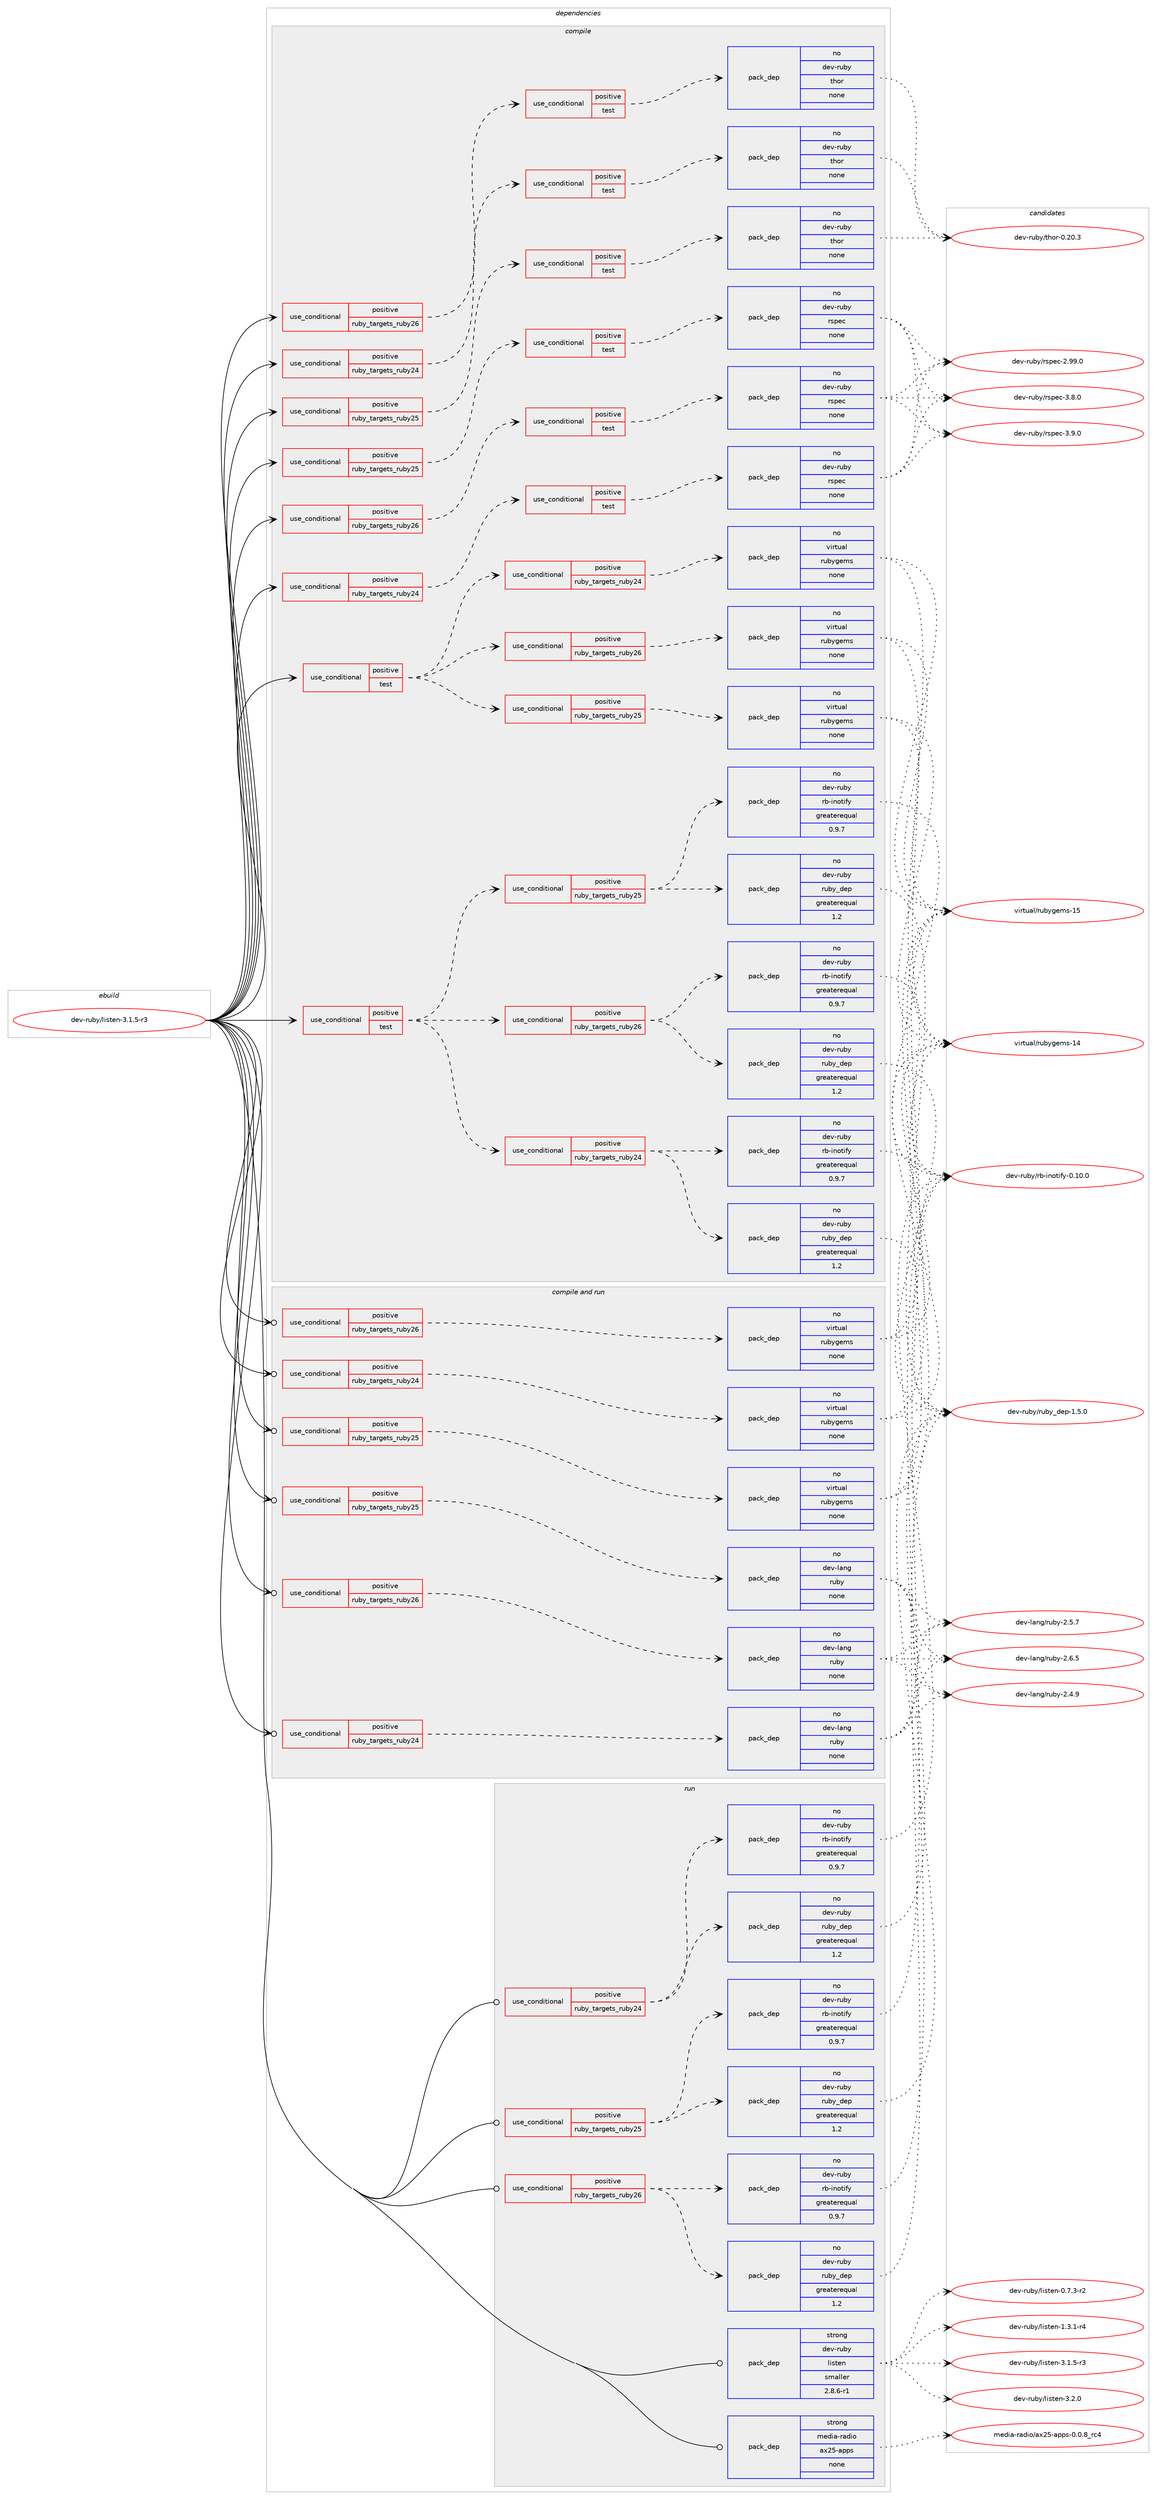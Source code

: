 digraph prolog {

# *************
# Graph options
# *************

newrank=true;
concentrate=true;
compound=true;
graph [rankdir=LR,fontname=Helvetica,fontsize=10,ranksep=1.5];#, ranksep=2.5, nodesep=0.2];
edge  [arrowhead=vee];
node  [fontname=Helvetica,fontsize=10];

# **********
# The ebuild
# **********

subgraph cluster_leftcol {
color=gray;
rank=same;
label=<<i>ebuild</i>>;
id [label="dev-ruby/listen-3.1.5-r3", color=red, width=4, href="../dev-ruby/listen-3.1.5-r3.svg"];
}

# ****************
# The dependencies
# ****************

subgraph cluster_midcol {
color=gray;
label=<<i>dependencies</i>>;
subgraph cluster_compile {
fillcolor="#eeeeee";
style=filled;
label=<<i>compile</i>>;
subgraph cond166631 {
dependency693541 [label=<<TABLE BORDER="0" CELLBORDER="1" CELLSPACING="0" CELLPADDING="4"><TR><TD ROWSPAN="3" CELLPADDING="10">use_conditional</TD></TR><TR><TD>positive</TD></TR><TR><TD>ruby_targets_ruby24</TD></TR></TABLE>>, shape=none, color=red];
subgraph cond166632 {
dependency693542 [label=<<TABLE BORDER="0" CELLBORDER="1" CELLSPACING="0" CELLPADDING="4"><TR><TD ROWSPAN="3" CELLPADDING="10">use_conditional</TD></TR><TR><TD>positive</TD></TR><TR><TD>test</TD></TR></TABLE>>, shape=none, color=red];
subgraph pack514925 {
dependency693543 [label=<<TABLE BORDER="0" CELLBORDER="1" CELLSPACING="0" CELLPADDING="4" WIDTH="220"><TR><TD ROWSPAN="6" CELLPADDING="30">pack_dep</TD></TR><TR><TD WIDTH="110">no</TD></TR><TR><TD>dev-ruby</TD></TR><TR><TD>rspec</TD></TR><TR><TD>none</TD></TR><TR><TD></TD></TR></TABLE>>, shape=none, color=blue];
}
dependency693542:e -> dependency693543:w [weight=20,style="dashed",arrowhead="vee"];
}
dependency693541:e -> dependency693542:w [weight=20,style="dashed",arrowhead="vee"];
}
id:e -> dependency693541:w [weight=20,style="solid",arrowhead="vee"];
subgraph cond166633 {
dependency693544 [label=<<TABLE BORDER="0" CELLBORDER="1" CELLSPACING="0" CELLPADDING="4"><TR><TD ROWSPAN="3" CELLPADDING="10">use_conditional</TD></TR><TR><TD>positive</TD></TR><TR><TD>ruby_targets_ruby24</TD></TR></TABLE>>, shape=none, color=red];
subgraph cond166634 {
dependency693545 [label=<<TABLE BORDER="0" CELLBORDER="1" CELLSPACING="0" CELLPADDING="4"><TR><TD ROWSPAN="3" CELLPADDING="10">use_conditional</TD></TR><TR><TD>positive</TD></TR><TR><TD>test</TD></TR></TABLE>>, shape=none, color=red];
subgraph pack514926 {
dependency693546 [label=<<TABLE BORDER="0" CELLBORDER="1" CELLSPACING="0" CELLPADDING="4" WIDTH="220"><TR><TD ROWSPAN="6" CELLPADDING="30">pack_dep</TD></TR><TR><TD WIDTH="110">no</TD></TR><TR><TD>dev-ruby</TD></TR><TR><TD>thor</TD></TR><TR><TD>none</TD></TR><TR><TD></TD></TR></TABLE>>, shape=none, color=blue];
}
dependency693545:e -> dependency693546:w [weight=20,style="dashed",arrowhead="vee"];
}
dependency693544:e -> dependency693545:w [weight=20,style="dashed",arrowhead="vee"];
}
id:e -> dependency693544:w [weight=20,style="solid",arrowhead="vee"];
subgraph cond166635 {
dependency693547 [label=<<TABLE BORDER="0" CELLBORDER="1" CELLSPACING="0" CELLPADDING="4"><TR><TD ROWSPAN="3" CELLPADDING="10">use_conditional</TD></TR><TR><TD>positive</TD></TR><TR><TD>ruby_targets_ruby25</TD></TR></TABLE>>, shape=none, color=red];
subgraph cond166636 {
dependency693548 [label=<<TABLE BORDER="0" CELLBORDER="1" CELLSPACING="0" CELLPADDING="4"><TR><TD ROWSPAN="3" CELLPADDING="10">use_conditional</TD></TR><TR><TD>positive</TD></TR><TR><TD>test</TD></TR></TABLE>>, shape=none, color=red];
subgraph pack514927 {
dependency693549 [label=<<TABLE BORDER="0" CELLBORDER="1" CELLSPACING="0" CELLPADDING="4" WIDTH="220"><TR><TD ROWSPAN="6" CELLPADDING="30">pack_dep</TD></TR><TR><TD WIDTH="110">no</TD></TR><TR><TD>dev-ruby</TD></TR><TR><TD>rspec</TD></TR><TR><TD>none</TD></TR><TR><TD></TD></TR></TABLE>>, shape=none, color=blue];
}
dependency693548:e -> dependency693549:w [weight=20,style="dashed",arrowhead="vee"];
}
dependency693547:e -> dependency693548:w [weight=20,style="dashed",arrowhead="vee"];
}
id:e -> dependency693547:w [weight=20,style="solid",arrowhead="vee"];
subgraph cond166637 {
dependency693550 [label=<<TABLE BORDER="0" CELLBORDER="1" CELLSPACING="0" CELLPADDING="4"><TR><TD ROWSPAN="3" CELLPADDING="10">use_conditional</TD></TR><TR><TD>positive</TD></TR><TR><TD>ruby_targets_ruby25</TD></TR></TABLE>>, shape=none, color=red];
subgraph cond166638 {
dependency693551 [label=<<TABLE BORDER="0" CELLBORDER="1" CELLSPACING="0" CELLPADDING="4"><TR><TD ROWSPAN="3" CELLPADDING="10">use_conditional</TD></TR><TR><TD>positive</TD></TR><TR><TD>test</TD></TR></TABLE>>, shape=none, color=red];
subgraph pack514928 {
dependency693552 [label=<<TABLE BORDER="0" CELLBORDER="1" CELLSPACING="0" CELLPADDING="4" WIDTH="220"><TR><TD ROWSPAN="6" CELLPADDING="30">pack_dep</TD></TR><TR><TD WIDTH="110">no</TD></TR><TR><TD>dev-ruby</TD></TR><TR><TD>thor</TD></TR><TR><TD>none</TD></TR><TR><TD></TD></TR></TABLE>>, shape=none, color=blue];
}
dependency693551:e -> dependency693552:w [weight=20,style="dashed",arrowhead="vee"];
}
dependency693550:e -> dependency693551:w [weight=20,style="dashed",arrowhead="vee"];
}
id:e -> dependency693550:w [weight=20,style="solid",arrowhead="vee"];
subgraph cond166639 {
dependency693553 [label=<<TABLE BORDER="0" CELLBORDER="1" CELLSPACING="0" CELLPADDING="4"><TR><TD ROWSPAN="3" CELLPADDING="10">use_conditional</TD></TR><TR><TD>positive</TD></TR><TR><TD>ruby_targets_ruby26</TD></TR></TABLE>>, shape=none, color=red];
subgraph cond166640 {
dependency693554 [label=<<TABLE BORDER="0" CELLBORDER="1" CELLSPACING="0" CELLPADDING="4"><TR><TD ROWSPAN="3" CELLPADDING="10">use_conditional</TD></TR><TR><TD>positive</TD></TR><TR><TD>test</TD></TR></TABLE>>, shape=none, color=red];
subgraph pack514929 {
dependency693555 [label=<<TABLE BORDER="0" CELLBORDER="1" CELLSPACING="0" CELLPADDING="4" WIDTH="220"><TR><TD ROWSPAN="6" CELLPADDING="30">pack_dep</TD></TR><TR><TD WIDTH="110">no</TD></TR><TR><TD>dev-ruby</TD></TR><TR><TD>rspec</TD></TR><TR><TD>none</TD></TR><TR><TD></TD></TR></TABLE>>, shape=none, color=blue];
}
dependency693554:e -> dependency693555:w [weight=20,style="dashed",arrowhead="vee"];
}
dependency693553:e -> dependency693554:w [weight=20,style="dashed",arrowhead="vee"];
}
id:e -> dependency693553:w [weight=20,style="solid",arrowhead="vee"];
subgraph cond166641 {
dependency693556 [label=<<TABLE BORDER="0" CELLBORDER="1" CELLSPACING="0" CELLPADDING="4"><TR><TD ROWSPAN="3" CELLPADDING="10">use_conditional</TD></TR><TR><TD>positive</TD></TR><TR><TD>ruby_targets_ruby26</TD></TR></TABLE>>, shape=none, color=red];
subgraph cond166642 {
dependency693557 [label=<<TABLE BORDER="0" CELLBORDER="1" CELLSPACING="0" CELLPADDING="4"><TR><TD ROWSPAN="3" CELLPADDING="10">use_conditional</TD></TR><TR><TD>positive</TD></TR><TR><TD>test</TD></TR></TABLE>>, shape=none, color=red];
subgraph pack514930 {
dependency693558 [label=<<TABLE BORDER="0" CELLBORDER="1" CELLSPACING="0" CELLPADDING="4" WIDTH="220"><TR><TD ROWSPAN="6" CELLPADDING="30">pack_dep</TD></TR><TR><TD WIDTH="110">no</TD></TR><TR><TD>dev-ruby</TD></TR><TR><TD>thor</TD></TR><TR><TD>none</TD></TR><TR><TD></TD></TR></TABLE>>, shape=none, color=blue];
}
dependency693557:e -> dependency693558:w [weight=20,style="dashed",arrowhead="vee"];
}
dependency693556:e -> dependency693557:w [weight=20,style="dashed",arrowhead="vee"];
}
id:e -> dependency693556:w [weight=20,style="solid",arrowhead="vee"];
subgraph cond166643 {
dependency693559 [label=<<TABLE BORDER="0" CELLBORDER="1" CELLSPACING="0" CELLPADDING="4"><TR><TD ROWSPAN="3" CELLPADDING="10">use_conditional</TD></TR><TR><TD>positive</TD></TR><TR><TD>test</TD></TR></TABLE>>, shape=none, color=red];
subgraph cond166644 {
dependency693560 [label=<<TABLE BORDER="0" CELLBORDER="1" CELLSPACING="0" CELLPADDING="4"><TR><TD ROWSPAN="3" CELLPADDING="10">use_conditional</TD></TR><TR><TD>positive</TD></TR><TR><TD>ruby_targets_ruby24</TD></TR></TABLE>>, shape=none, color=red];
subgraph pack514931 {
dependency693561 [label=<<TABLE BORDER="0" CELLBORDER="1" CELLSPACING="0" CELLPADDING="4" WIDTH="220"><TR><TD ROWSPAN="6" CELLPADDING="30">pack_dep</TD></TR><TR><TD WIDTH="110">no</TD></TR><TR><TD>dev-ruby</TD></TR><TR><TD>rb-inotify</TD></TR><TR><TD>greaterequal</TD></TR><TR><TD>0.9.7</TD></TR></TABLE>>, shape=none, color=blue];
}
dependency693560:e -> dependency693561:w [weight=20,style="dashed",arrowhead="vee"];
subgraph pack514932 {
dependency693562 [label=<<TABLE BORDER="0" CELLBORDER="1" CELLSPACING="0" CELLPADDING="4" WIDTH="220"><TR><TD ROWSPAN="6" CELLPADDING="30">pack_dep</TD></TR><TR><TD WIDTH="110">no</TD></TR><TR><TD>dev-ruby</TD></TR><TR><TD>ruby_dep</TD></TR><TR><TD>greaterequal</TD></TR><TR><TD>1.2</TD></TR></TABLE>>, shape=none, color=blue];
}
dependency693560:e -> dependency693562:w [weight=20,style="dashed",arrowhead="vee"];
}
dependency693559:e -> dependency693560:w [weight=20,style="dashed",arrowhead="vee"];
subgraph cond166645 {
dependency693563 [label=<<TABLE BORDER="0" CELLBORDER="1" CELLSPACING="0" CELLPADDING="4"><TR><TD ROWSPAN="3" CELLPADDING="10">use_conditional</TD></TR><TR><TD>positive</TD></TR><TR><TD>ruby_targets_ruby25</TD></TR></TABLE>>, shape=none, color=red];
subgraph pack514933 {
dependency693564 [label=<<TABLE BORDER="0" CELLBORDER="1" CELLSPACING="0" CELLPADDING="4" WIDTH="220"><TR><TD ROWSPAN="6" CELLPADDING="30">pack_dep</TD></TR><TR><TD WIDTH="110">no</TD></TR><TR><TD>dev-ruby</TD></TR><TR><TD>rb-inotify</TD></TR><TR><TD>greaterequal</TD></TR><TR><TD>0.9.7</TD></TR></TABLE>>, shape=none, color=blue];
}
dependency693563:e -> dependency693564:w [weight=20,style="dashed",arrowhead="vee"];
subgraph pack514934 {
dependency693565 [label=<<TABLE BORDER="0" CELLBORDER="1" CELLSPACING="0" CELLPADDING="4" WIDTH="220"><TR><TD ROWSPAN="6" CELLPADDING="30">pack_dep</TD></TR><TR><TD WIDTH="110">no</TD></TR><TR><TD>dev-ruby</TD></TR><TR><TD>ruby_dep</TD></TR><TR><TD>greaterequal</TD></TR><TR><TD>1.2</TD></TR></TABLE>>, shape=none, color=blue];
}
dependency693563:e -> dependency693565:w [weight=20,style="dashed",arrowhead="vee"];
}
dependency693559:e -> dependency693563:w [weight=20,style="dashed",arrowhead="vee"];
subgraph cond166646 {
dependency693566 [label=<<TABLE BORDER="0" CELLBORDER="1" CELLSPACING="0" CELLPADDING="4"><TR><TD ROWSPAN="3" CELLPADDING="10">use_conditional</TD></TR><TR><TD>positive</TD></TR><TR><TD>ruby_targets_ruby26</TD></TR></TABLE>>, shape=none, color=red];
subgraph pack514935 {
dependency693567 [label=<<TABLE BORDER="0" CELLBORDER="1" CELLSPACING="0" CELLPADDING="4" WIDTH="220"><TR><TD ROWSPAN="6" CELLPADDING="30">pack_dep</TD></TR><TR><TD WIDTH="110">no</TD></TR><TR><TD>dev-ruby</TD></TR><TR><TD>rb-inotify</TD></TR><TR><TD>greaterequal</TD></TR><TR><TD>0.9.7</TD></TR></TABLE>>, shape=none, color=blue];
}
dependency693566:e -> dependency693567:w [weight=20,style="dashed",arrowhead="vee"];
subgraph pack514936 {
dependency693568 [label=<<TABLE BORDER="0" CELLBORDER="1" CELLSPACING="0" CELLPADDING="4" WIDTH="220"><TR><TD ROWSPAN="6" CELLPADDING="30">pack_dep</TD></TR><TR><TD WIDTH="110">no</TD></TR><TR><TD>dev-ruby</TD></TR><TR><TD>ruby_dep</TD></TR><TR><TD>greaterequal</TD></TR><TR><TD>1.2</TD></TR></TABLE>>, shape=none, color=blue];
}
dependency693566:e -> dependency693568:w [weight=20,style="dashed",arrowhead="vee"];
}
dependency693559:e -> dependency693566:w [weight=20,style="dashed",arrowhead="vee"];
}
id:e -> dependency693559:w [weight=20,style="solid",arrowhead="vee"];
subgraph cond166647 {
dependency693569 [label=<<TABLE BORDER="0" CELLBORDER="1" CELLSPACING="0" CELLPADDING="4"><TR><TD ROWSPAN="3" CELLPADDING="10">use_conditional</TD></TR><TR><TD>positive</TD></TR><TR><TD>test</TD></TR></TABLE>>, shape=none, color=red];
subgraph cond166648 {
dependency693570 [label=<<TABLE BORDER="0" CELLBORDER="1" CELLSPACING="0" CELLPADDING="4"><TR><TD ROWSPAN="3" CELLPADDING="10">use_conditional</TD></TR><TR><TD>positive</TD></TR><TR><TD>ruby_targets_ruby24</TD></TR></TABLE>>, shape=none, color=red];
subgraph pack514937 {
dependency693571 [label=<<TABLE BORDER="0" CELLBORDER="1" CELLSPACING="0" CELLPADDING="4" WIDTH="220"><TR><TD ROWSPAN="6" CELLPADDING="30">pack_dep</TD></TR><TR><TD WIDTH="110">no</TD></TR><TR><TD>virtual</TD></TR><TR><TD>rubygems</TD></TR><TR><TD>none</TD></TR><TR><TD></TD></TR></TABLE>>, shape=none, color=blue];
}
dependency693570:e -> dependency693571:w [weight=20,style="dashed",arrowhead="vee"];
}
dependency693569:e -> dependency693570:w [weight=20,style="dashed",arrowhead="vee"];
subgraph cond166649 {
dependency693572 [label=<<TABLE BORDER="0" CELLBORDER="1" CELLSPACING="0" CELLPADDING="4"><TR><TD ROWSPAN="3" CELLPADDING="10">use_conditional</TD></TR><TR><TD>positive</TD></TR><TR><TD>ruby_targets_ruby25</TD></TR></TABLE>>, shape=none, color=red];
subgraph pack514938 {
dependency693573 [label=<<TABLE BORDER="0" CELLBORDER="1" CELLSPACING="0" CELLPADDING="4" WIDTH="220"><TR><TD ROWSPAN="6" CELLPADDING="30">pack_dep</TD></TR><TR><TD WIDTH="110">no</TD></TR><TR><TD>virtual</TD></TR><TR><TD>rubygems</TD></TR><TR><TD>none</TD></TR><TR><TD></TD></TR></TABLE>>, shape=none, color=blue];
}
dependency693572:e -> dependency693573:w [weight=20,style="dashed",arrowhead="vee"];
}
dependency693569:e -> dependency693572:w [weight=20,style="dashed",arrowhead="vee"];
subgraph cond166650 {
dependency693574 [label=<<TABLE BORDER="0" CELLBORDER="1" CELLSPACING="0" CELLPADDING="4"><TR><TD ROWSPAN="3" CELLPADDING="10">use_conditional</TD></TR><TR><TD>positive</TD></TR><TR><TD>ruby_targets_ruby26</TD></TR></TABLE>>, shape=none, color=red];
subgraph pack514939 {
dependency693575 [label=<<TABLE BORDER="0" CELLBORDER="1" CELLSPACING="0" CELLPADDING="4" WIDTH="220"><TR><TD ROWSPAN="6" CELLPADDING="30">pack_dep</TD></TR><TR><TD WIDTH="110">no</TD></TR><TR><TD>virtual</TD></TR><TR><TD>rubygems</TD></TR><TR><TD>none</TD></TR><TR><TD></TD></TR></TABLE>>, shape=none, color=blue];
}
dependency693574:e -> dependency693575:w [weight=20,style="dashed",arrowhead="vee"];
}
dependency693569:e -> dependency693574:w [weight=20,style="dashed",arrowhead="vee"];
}
id:e -> dependency693569:w [weight=20,style="solid",arrowhead="vee"];
}
subgraph cluster_compileandrun {
fillcolor="#eeeeee";
style=filled;
label=<<i>compile and run</i>>;
subgraph cond166651 {
dependency693576 [label=<<TABLE BORDER="0" CELLBORDER="1" CELLSPACING="0" CELLPADDING="4"><TR><TD ROWSPAN="3" CELLPADDING="10">use_conditional</TD></TR><TR><TD>positive</TD></TR><TR><TD>ruby_targets_ruby24</TD></TR></TABLE>>, shape=none, color=red];
subgraph pack514940 {
dependency693577 [label=<<TABLE BORDER="0" CELLBORDER="1" CELLSPACING="0" CELLPADDING="4" WIDTH="220"><TR><TD ROWSPAN="6" CELLPADDING="30">pack_dep</TD></TR><TR><TD WIDTH="110">no</TD></TR><TR><TD>dev-lang</TD></TR><TR><TD>ruby</TD></TR><TR><TD>none</TD></TR><TR><TD></TD></TR></TABLE>>, shape=none, color=blue];
}
dependency693576:e -> dependency693577:w [weight=20,style="dashed",arrowhead="vee"];
}
id:e -> dependency693576:w [weight=20,style="solid",arrowhead="odotvee"];
subgraph cond166652 {
dependency693578 [label=<<TABLE BORDER="0" CELLBORDER="1" CELLSPACING="0" CELLPADDING="4"><TR><TD ROWSPAN="3" CELLPADDING="10">use_conditional</TD></TR><TR><TD>positive</TD></TR><TR><TD>ruby_targets_ruby24</TD></TR></TABLE>>, shape=none, color=red];
subgraph pack514941 {
dependency693579 [label=<<TABLE BORDER="0" CELLBORDER="1" CELLSPACING="0" CELLPADDING="4" WIDTH="220"><TR><TD ROWSPAN="6" CELLPADDING="30">pack_dep</TD></TR><TR><TD WIDTH="110">no</TD></TR><TR><TD>virtual</TD></TR><TR><TD>rubygems</TD></TR><TR><TD>none</TD></TR><TR><TD></TD></TR></TABLE>>, shape=none, color=blue];
}
dependency693578:e -> dependency693579:w [weight=20,style="dashed",arrowhead="vee"];
}
id:e -> dependency693578:w [weight=20,style="solid",arrowhead="odotvee"];
subgraph cond166653 {
dependency693580 [label=<<TABLE BORDER="0" CELLBORDER="1" CELLSPACING="0" CELLPADDING="4"><TR><TD ROWSPAN="3" CELLPADDING="10">use_conditional</TD></TR><TR><TD>positive</TD></TR><TR><TD>ruby_targets_ruby25</TD></TR></TABLE>>, shape=none, color=red];
subgraph pack514942 {
dependency693581 [label=<<TABLE BORDER="0" CELLBORDER="1" CELLSPACING="0" CELLPADDING="4" WIDTH="220"><TR><TD ROWSPAN="6" CELLPADDING="30">pack_dep</TD></TR><TR><TD WIDTH="110">no</TD></TR><TR><TD>dev-lang</TD></TR><TR><TD>ruby</TD></TR><TR><TD>none</TD></TR><TR><TD></TD></TR></TABLE>>, shape=none, color=blue];
}
dependency693580:e -> dependency693581:w [weight=20,style="dashed",arrowhead="vee"];
}
id:e -> dependency693580:w [weight=20,style="solid",arrowhead="odotvee"];
subgraph cond166654 {
dependency693582 [label=<<TABLE BORDER="0" CELLBORDER="1" CELLSPACING="0" CELLPADDING="4"><TR><TD ROWSPAN="3" CELLPADDING="10">use_conditional</TD></TR><TR><TD>positive</TD></TR><TR><TD>ruby_targets_ruby25</TD></TR></TABLE>>, shape=none, color=red];
subgraph pack514943 {
dependency693583 [label=<<TABLE BORDER="0" CELLBORDER="1" CELLSPACING="0" CELLPADDING="4" WIDTH="220"><TR><TD ROWSPAN="6" CELLPADDING="30">pack_dep</TD></TR><TR><TD WIDTH="110">no</TD></TR><TR><TD>virtual</TD></TR><TR><TD>rubygems</TD></TR><TR><TD>none</TD></TR><TR><TD></TD></TR></TABLE>>, shape=none, color=blue];
}
dependency693582:e -> dependency693583:w [weight=20,style="dashed",arrowhead="vee"];
}
id:e -> dependency693582:w [weight=20,style="solid",arrowhead="odotvee"];
subgraph cond166655 {
dependency693584 [label=<<TABLE BORDER="0" CELLBORDER="1" CELLSPACING="0" CELLPADDING="4"><TR><TD ROWSPAN="3" CELLPADDING="10">use_conditional</TD></TR><TR><TD>positive</TD></TR><TR><TD>ruby_targets_ruby26</TD></TR></TABLE>>, shape=none, color=red];
subgraph pack514944 {
dependency693585 [label=<<TABLE BORDER="0" CELLBORDER="1" CELLSPACING="0" CELLPADDING="4" WIDTH="220"><TR><TD ROWSPAN="6" CELLPADDING="30">pack_dep</TD></TR><TR><TD WIDTH="110">no</TD></TR><TR><TD>dev-lang</TD></TR><TR><TD>ruby</TD></TR><TR><TD>none</TD></TR><TR><TD></TD></TR></TABLE>>, shape=none, color=blue];
}
dependency693584:e -> dependency693585:w [weight=20,style="dashed",arrowhead="vee"];
}
id:e -> dependency693584:w [weight=20,style="solid",arrowhead="odotvee"];
subgraph cond166656 {
dependency693586 [label=<<TABLE BORDER="0" CELLBORDER="1" CELLSPACING="0" CELLPADDING="4"><TR><TD ROWSPAN="3" CELLPADDING="10">use_conditional</TD></TR><TR><TD>positive</TD></TR><TR><TD>ruby_targets_ruby26</TD></TR></TABLE>>, shape=none, color=red];
subgraph pack514945 {
dependency693587 [label=<<TABLE BORDER="0" CELLBORDER="1" CELLSPACING="0" CELLPADDING="4" WIDTH="220"><TR><TD ROWSPAN="6" CELLPADDING="30">pack_dep</TD></TR><TR><TD WIDTH="110">no</TD></TR><TR><TD>virtual</TD></TR><TR><TD>rubygems</TD></TR><TR><TD>none</TD></TR><TR><TD></TD></TR></TABLE>>, shape=none, color=blue];
}
dependency693586:e -> dependency693587:w [weight=20,style="dashed",arrowhead="vee"];
}
id:e -> dependency693586:w [weight=20,style="solid",arrowhead="odotvee"];
}
subgraph cluster_run {
fillcolor="#eeeeee";
style=filled;
label=<<i>run</i>>;
subgraph cond166657 {
dependency693588 [label=<<TABLE BORDER="0" CELLBORDER="1" CELLSPACING="0" CELLPADDING="4"><TR><TD ROWSPAN="3" CELLPADDING="10">use_conditional</TD></TR><TR><TD>positive</TD></TR><TR><TD>ruby_targets_ruby24</TD></TR></TABLE>>, shape=none, color=red];
subgraph pack514946 {
dependency693589 [label=<<TABLE BORDER="0" CELLBORDER="1" CELLSPACING="0" CELLPADDING="4" WIDTH="220"><TR><TD ROWSPAN="6" CELLPADDING="30">pack_dep</TD></TR><TR><TD WIDTH="110">no</TD></TR><TR><TD>dev-ruby</TD></TR><TR><TD>rb-inotify</TD></TR><TR><TD>greaterequal</TD></TR><TR><TD>0.9.7</TD></TR></TABLE>>, shape=none, color=blue];
}
dependency693588:e -> dependency693589:w [weight=20,style="dashed",arrowhead="vee"];
subgraph pack514947 {
dependency693590 [label=<<TABLE BORDER="0" CELLBORDER="1" CELLSPACING="0" CELLPADDING="4" WIDTH="220"><TR><TD ROWSPAN="6" CELLPADDING="30">pack_dep</TD></TR><TR><TD WIDTH="110">no</TD></TR><TR><TD>dev-ruby</TD></TR><TR><TD>ruby_dep</TD></TR><TR><TD>greaterequal</TD></TR><TR><TD>1.2</TD></TR></TABLE>>, shape=none, color=blue];
}
dependency693588:e -> dependency693590:w [weight=20,style="dashed",arrowhead="vee"];
}
id:e -> dependency693588:w [weight=20,style="solid",arrowhead="odot"];
subgraph cond166658 {
dependency693591 [label=<<TABLE BORDER="0" CELLBORDER="1" CELLSPACING="0" CELLPADDING="4"><TR><TD ROWSPAN="3" CELLPADDING="10">use_conditional</TD></TR><TR><TD>positive</TD></TR><TR><TD>ruby_targets_ruby25</TD></TR></TABLE>>, shape=none, color=red];
subgraph pack514948 {
dependency693592 [label=<<TABLE BORDER="0" CELLBORDER="1" CELLSPACING="0" CELLPADDING="4" WIDTH="220"><TR><TD ROWSPAN="6" CELLPADDING="30">pack_dep</TD></TR><TR><TD WIDTH="110">no</TD></TR><TR><TD>dev-ruby</TD></TR><TR><TD>rb-inotify</TD></TR><TR><TD>greaterequal</TD></TR><TR><TD>0.9.7</TD></TR></TABLE>>, shape=none, color=blue];
}
dependency693591:e -> dependency693592:w [weight=20,style="dashed",arrowhead="vee"];
subgraph pack514949 {
dependency693593 [label=<<TABLE BORDER="0" CELLBORDER="1" CELLSPACING="0" CELLPADDING="4" WIDTH="220"><TR><TD ROWSPAN="6" CELLPADDING="30">pack_dep</TD></TR><TR><TD WIDTH="110">no</TD></TR><TR><TD>dev-ruby</TD></TR><TR><TD>ruby_dep</TD></TR><TR><TD>greaterequal</TD></TR><TR><TD>1.2</TD></TR></TABLE>>, shape=none, color=blue];
}
dependency693591:e -> dependency693593:w [weight=20,style="dashed",arrowhead="vee"];
}
id:e -> dependency693591:w [weight=20,style="solid",arrowhead="odot"];
subgraph cond166659 {
dependency693594 [label=<<TABLE BORDER="0" CELLBORDER="1" CELLSPACING="0" CELLPADDING="4"><TR><TD ROWSPAN="3" CELLPADDING="10">use_conditional</TD></TR><TR><TD>positive</TD></TR><TR><TD>ruby_targets_ruby26</TD></TR></TABLE>>, shape=none, color=red];
subgraph pack514950 {
dependency693595 [label=<<TABLE BORDER="0" CELLBORDER="1" CELLSPACING="0" CELLPADDING="4" WIDTH="220"><TR><TD ROWSPAN="6" CELLPADDING="30">pack_dep</TD></TR><TR><TD WIDTH="110">no</TD></TR><TR><TD>dev-ruby</TD></TR><TR><TD>rb-inotify</TD></TR><TR><TD>greaterequal</TD></TR><TR><TD>0.9.7</TD></TR></TABLE>>, shape=none, color=blue];
}
dependency693594:e -> dependency693595:w [weight=20,style="dashed",arrowhead="vee"];
subgraph pack514951 {
dependency693596 [label=<<TABLE BORDER="0" CELLBORDER="1" CELLSPACING="0" CELLPADDING="4" WIDTH="220"><TR><TD ROWSPAN="6" CELLPADDING="30">pack_dep</TD></TR><TR><TD WIDTH="110">no</TD></TR><TR><TD>dev-ruby</TD></TR><TR><TD>ruby_dep</TD></TR><TR><TD>greaterequal</TD></TR><TR><TD>1.2</TD></TR></TABLE>>, shape=none, color=blue];
}
dependency693594:e -> dependency693596:w [weight=20,style="dashed",arrowhead="vee"];
}
id:e -> dependency693594:w [weight=20,style="solid",arrowhead="odot"];
subgraph pack514952 {
dependency693597 [label=<<TABLE BORDER="0" CELLBORDER="1" CELLSPACING="0" CELLPADDING="4" WIDTH="220"><TR><TD ROWSPAN="6" CELLPADDING="30">pack_dep</TD></TR><TR><TD WIDTH="110">strong</TD></TR><TR><TD>dev-ruby</TD></TR><TR><TD>listen</TD></TR><TR><TD>smaller</TD></TR><TR><TD>2.8.6-r1</TD></TR></TABLE>>, shape=none, color=blue];
}
id:e -> dependency693597:w [weight=20,style="solid",arrowhead="odot"];
subgraph pack514953 {
dependency693598 [label=<<TABLE BORDER="0" CELLBORDER="1" CELLSPACING="0" CELLPADDING="4" WIDTH="220"><TR><TD ROWSPAN="6" CELLPADDING="30">pack_dep</TD></TR><TR><TD WIDTH="110">strong</TD></TR><TR><TD>media-radio</TD></TR><TR><TD>ax25-apps</TD></TR><TR><TD>none</TD></TR><TR><TD></TD></TR></TABLE>>, shape=none, color=blue];
}
id:e -> dependency693598:w [weight=20,style="solid",arrowhead="odot"];
}
}

# **************
# The candidates
# **************

subgraph cluster_choices {
rank=same;
color=gray;
label=<<i>candidates</i>>;

subgraph choice514925 {
color=black;
nodesep=1;
choice1001011184511411798121471141151121019945504657574648 [label="dev-ruby/rspec-2.99.0", color=red, width=4,href="../dev-ruby/rspec-2.99.0.svg"];
choice10010111845114117981214711411511210199455146564648 [label="dev-ruby/rspec-3.8.0", color=red, width=4,href="../dev-ruby/rspec-3.8.0.svg"];
choice10010111845114117981214711411511210199455146574648 [label="dev-ruby/rspec-3.9.0", color=red, width=4,href="../dev-ruby/rspec-3.9.0.svg"];
dependency693543:e -> choice1001011184511411798121471141151121019945504657574648:w [style=dotted,weight="100"];
dependency693543:e -> choice10010111845114117981214711411511210199455146564648:w [style=dotted,weight="100"];
dependency693543:e -> choice10010111845114117981214711411511210199455146574648:w [style=dotted,weight="100"];
}
subgraph choice514926 {
color=black;
nodesep=1;
choice10010111845114117981214711610411111445484650484651 [label="dev-ruby/thor-0.20.3", color=red, width=4,href="../dev-ruby/thor-0.20.3.svg"];
dependency693546:e -> choice10010111845114117981214711610411111445484650484651:w [style=dotted,weight="100"];
}
subgraph choice514927 {
color=black;
nodesep=1;
choice1001011184511411798121471141151121019945504657574648 [label="dev-ruby/rspec-2.99.0", color=red, width=4,href="../dev-ruby/rspec-2.99.0.svg"];
choice10010111845114117981214711411511210199455146564648 [label="dev-ruby/rspec-3.8.0", color=red, width=4,href="../dev-ruby/rspec-3.8.0.svg"];
choice10010111845114117981214711411511210199455146574648 [label="dev-ruby/rspec-3.9.0", color=red, width=4,href="../dev-ruby/rspec-3.9.0.svg"];
dependency693549:e -> choice1001011184511411798121471141151121019945504657574648:w [style=dotted,weight="100"];
dependency693549:e -> choice10010111845114117981214711411511210199455146564648:w [style=dotted,weight="100"];
dependency693549:e -> choice10010111845114117981214711411511210199455146574648:w [style=dotted,weight="100"];
}
subgraph choice514928 {
color=black;
nodesep=1;
choice10010111845114117981214711610411111445484650484651 [label="dev-ruby/thor-0.20.3", color=red, width=4,href="../dev-ruby/thor-0.20.3.svg"];
dependency693552:e -> choice10010111845114117981214711610411111445484650484651:w [style=dotted,weight="100"];
}
subgraph choice514929 {
color=black;
nodesep=1;
choice1001011184511411798121471141151121019945504657574648 [label="dev-ruby/rspec-2.99.0", color=red, width=4,href="../dev-ruby/rspec-2.99.0.svg"];
choice10010111845114117981214711411511210199455146564648 [label="dev-ruby/rspec-3.8.0", color=red, width=4,href="../dev-ruby/rspec-3.8.0.svg"];
choice10010111845114117981214711411511210199455146574648 [label="dev-ruby/rspec-3.9.0", color=red, width=4,href="../dev-ruby/rspec-3.9.0.svg"];
dependency693555:e -> choice1001011184511411798121471141151121019945504657574648:w [style=dotted,weight="100"];
dependency693555:e -> choice10010111845114117981214711411511210199455146564648:w [style=dotted,weight="100"];
dependency693555:e -> choice10010111845114117981214711411511210199455146574648:w [style=dotted,weight="100"];
}
subgraph choice514930 {
color=black;
nodesep=1;
choice10010111845114117981214711610411111445484650484651 [label="dev-ruby/thor-0.20.3", color=red, width=4,href="../dev-ruby/thor-0.20.3.svg"];
dependency693558:e -> choice10010111845114117981214711610411111445484650484651:w [style=dotted,weight="100"];
}
subgraph choice514931 {
color=black;
nodesep=1;
choice100101118451141179812147114984510511011111610510212145484649484648 [label="dev-ruby/rb-inotify-0.10.0", color=red, width=4,href="../dev-ruby/rb-inotify-0.10.0.svg"];
dependency693561:e -> choice100101118451141179812147114984510511011111610510212145484649484648:w [style=dotted,weight="100"];
}
subgraph choice514932 {
color=black;
nodesep=1;
choice1001011184511411798121471141179812195100101112454946534648 [label="dev-ruby/ruby_dep-1.5.0", color=red, width=4,href="../dev-ruby/ruby_dep-1.5.0.svg"];
dependency693562:e -> choice1001011184511411798121471141179812195100101112454946534648:w [style=dotted,weight="100"];
}
subgraph choice514933 {
color=black;
nodesep=1;
choice100101118451141179812147114984510511011111610510212145484649484648 [label="dev-ruby/rb-inotify-0.10.0", color=red, width=4,href="../dev-ruby/rb-inotify-0.10.0.svg"];
dependency693564:e -> choice100101118451141179812147114984510511011111610510212145484649484648:w [style=dotted,weight="100"];
}
subgraph choice514934 {
color=black;
nodesep=1;
choice1001011184511411798121471141179812195100101112454946534648 [label="dev-ruby/ruby_dep-1.5.0", color=red, width=4,href="../dev-ruby/ruby_dep-1.5.0.svg"];
dependency693565:e -> choice1001011184511411798121471141179812195100101112454946534648:w [style=dotted,weight="100"];
}
subgraph choice514935 {
color=black;
nodesep=1;
choice100101118451141179812147114984510511011111610510212145484649484648 [label="dev-ruby/rb-inotify-0.10.0", color=red, width=4,href="../dev-ruby/rb-inotify-0.10.0.svg"];
dependency693567:e -> choice100101118451141179812147114984510511011111610510212145484649484648:w [style=dotted,weight="100"];
}
subgraph choice514936 {
color=black;
nodesep=1;
choice1001011184511411798121471141179812195100101112454946534648 [label="dev-ruby/ruby_dep-1.5.0", color=red, width=4,href="../dev-ruby/ruby_dep-1.5.0.svg"];
dependency693568:e -> choice1001011184511411798121471141179812195100101112454946534648:w [style=dotted,weight="100"];
}
subgraph choice514937 {
color=black;
nodesep=1;
choice118105114116117971084711411798121103101109115454952 [label="virtual/rubygems-14", color=red, width=4,href="../virtual/rubygems-14.svg"];
choice118105114116117971084711411798121103101109115454953 [label="virtual/rubygems-15", color=red, width=4,href="../virtual/rubygems-15.svg"];
dependency693571:e -> choice118105114116117971084711411798121103101109115454952:w [style=dotted,weight="100"];
dependency693571:e -> choice118105114116117971084711411798121103101109115454953:w [style=dotted,weight="100"];
}
subgraph choice514938 {
color=black;
nodesep=1;
choice118105114116117971084711411798121103101109115454952 [label="virtual/rubygems-14", color=red, width=4,href="../virtual/rubygems-14.svg"];
choice118105114116117971084711411798121103101109115454953 [label="virtual/rubygems-15", color=red, width=4,href="../virtual/rubygems-15.svg"];
dependency693573:e -> choice118105114116117971084711411798121103101109115454952:w [style=dotted,weight="100"];
dependency693573:e -> choice118105114116117971084711411798121103101109115454953:w [style=dotted,weight="100"];
}
subgraph choice514939 {
color=black;
nodesep=1;
choice118105114116117971084711411798121103101109115454952 [label="virtual/rubygems-14", color=red, width=4,href="../virtual/rubygems-14.svg"];
choice118105114116117971084711411798121103101109115454953 [label="virtual/rubygems-15", color=red, width=4,href="../virtual/rubygems-15.svg"];
dependency693575:e -> choice118105114116117971084711411798121103101109115454952:w [style=dotted,weight="100"];
dependency693575:e -> choice118105114116117971084711411798121103101109115454953:w [style=dotted,weight="100"];
}
subgraph choice514940 {
color=black;
nodesep=1;
choice10010111845108971101034711411798121455046524657 [label="dev-lang/ruby-2.4.9", color=red, width=4,href="../dev-lang/ruby-2.4.9.svg"];
choice10010111845108971101034711411798121455046534655 [label="dev-lang/ruby-2.5.7", color=red, width=4,href="../dev-lang/ruby-2.5.7.svg"];
choice10010111845108971101034711411798121455046544653 [label="dev-lang/ruby-2.6.5", color=red, width=4,href="../dev-lang/ruby-2.6.5.svg"];
dependency693577:e -> choice10010111845108971101034711411798121455046524657:w [style=dotted,weight="100"];
dependency693577:e -> choice10010111845108971101034711411798121455046534655:w [style=dotted,weight="100"];
dependency693577:e -> choice10010111845108971101034711411798121455046544653:w [style=dotted,weight="100"];
}
subgraph choice514941 {
color=black;
nodesep=1;
choice118105114116117971084711411798121103101109115454952 [label="virtual/rubygems-14", color=red, width=4,href="../virtual/rubygems-14.svg"];
choice118105114116117971084711411798121103101109115454953 [label="virtual/rubygems-15", color=red, width=4,href="../virtual/rubygems-15.svg"];
dependency693579:e -> choice118105114116117971084711411798121103101109115454952:w [style=dotted,weight="100"];
dependency693579:e -> choice118105114116117971084711411798121103101109115454953:w [style=dotted,weight="100"];
}
subgraph choice514942 {
color=black;
nodesep=1;
choice10010111845108971101034711411798121455046524657 [label="dev-lang/ruby-2.4.9", color=red, width=4,href="../dev-lang/ruby-2.4.9.svg"];
choice10010111845108971101034711411798121455046534655 [label="dev-lang/ruby-2.5.7", color=red, width=4,href="../dev-lang/ruby-2.5.7.svg"];
choice10010111845108971101034711411798121455046544653 [label="dev-lang/ruby-2.6.5", color=red, width=4,href="../dev-lang/ruby-2.6.5.svg"];
dependency693581:e -> choice10010111845108971101034711411798121455046524657:w [style=dotted,weight="100"];
dependency693581:e -> choice10010111845108971101034711411798121455046534655:w [style=dotted,weight="100"];
dependency693581:e -> choice10010111845108971101034711411798121455046544653:w [style=dotted,weight="100"];
}
subgraph choice514943 {
color=black;
nodesep=1;
choice118105114116117971084711411798121103101109115454952 [label="virtual/rubygems-14", color=red, width=4,href="../virtual/rubygems-14.svg"];
choice118105114116117971084711411798121103101109115454953 [label="virtual/rubygems-15", color=red, width=4,href="../virtual/rubygems-15.svg"];
dependency693583:e -> choice118105114116117971084711411798121103101109115454952:w [style=dotted,weight="100"];
dependency693583:e -> choice118105114116117971084711411798121103101109115454953:w [style=dotted,weight="100"];
}
subgraph choice514944 {
color=black;
nodesep=1;
choice10010111845108971101034711411798121455046524657 [label="dev-lang/ruby-2.4.9", color=red, width=4,href="../dev-lang/ruby-2.4.9.svg"];
choice10010111845108971101034711411798121455046534655 [label="dev-lang/ruby-2.5.7", color=red, width=4,href="../dev-lang/ruby-2.5.7.svg"];
choice10010111845108971101034711411798121455046544653 [label="dev-lang/ruby-2.6.5", color=red, width=4,href="../dev-lang/ruby-2.6.5.svg"];
dependency693585:e -> choice10010111845108971101034711411798121455046524657:w [style=dotted,weight="100"];
dependency693585:e -> choice10010111845108971101034711411798121455046534655:w [style=dotted,weight="100"];
dependency693585:e -> choice10010111845108971101034711411798121455046544653:w [style=dotted,weight="100"];
}
subgraph choice514945 {
color=black;
nodesep=1;
choice118105114116117971084711411798121103101109115454952 [label="virtual/rubygems-14", color=red, width=4,href="../virtual/rubygems-14.svg"];
choice118105114116117971084711411798121103101109115454953 [label="virtual/rubygems-15", color=red, width=4,href="../virtual/rubygems-15.svg"];
dependency693587:e -> choice118105114116117971084711411798121103101109115454952:w [style=dotted,weight="100"];
dependency693587:e -> choice118105114116117971084711411798121103101109115454953:w [style=dotted,weight="100"];
}
subgraph choice514946 {
color=black;
nodesep=1;
choice100101118451141179812147114984510511011111610510212145484649484648 [label="dev-ruby/rb-inotify-0.10.0", color=red, width=4,href="../dev-ruby/rb-inotify-0.10.0.svg"];
dependency693589:e -> choice100101118451141179812147114984510511011111610510212145484649484648:w [style=dotted,weight="100"];
}
subgraph choice514947 {
color=black;
nodesep=1;
choice1001011184511411798121471141179812195100101112454946534648 [label="dev-ruby/ruby_dep-1.5.0", color=red, width=4,href="../dev-ruby/ruby_dep-1.5.0.svg"];
dependency693590:e -> choice1001011184511411798121471141179812195100101112454946534648:w [style=dotted,weight="100"];
}
subgraph choice514948 {
color=black;
nodesep=1;
choice100101118451141179812147114984510511011111610510212145484649484648 [label="dev-ruby/rb-inotify-0.10.0", color=red, width=4,href="../dev-ruby/rb-inotify-0.10.0.svg"];
dependency693592:e -> choice100101118451141179812147114984510511011111610510212145484649484648:w [style=dotted,weight="100"];
}
subgraph choice514949 {
color=black;
nodesep=1;
choice1001011184511411798121471141179812195100101112454946534648 [label="dev-ruby/ruby_dep-1.5.0", color=red, width=4,href="../dev-ruby/ruby_dep-1.5.0.svg"];
dependency693593:e -> choice1001011184511411798121471141179812195100101112454946534648:w [style=dotted,weight="100"];
}
subgraph choice514950 {
color=black;
nodesep=1;
choice100101118451141179812147114984510511011111610510212145484649484648 [label="dev-ruby/rb-inotify-0.10.0", color=red, width=4,href="../dev-ruby/rb-inotify-0.10.0.svg"];
dependency693595:e -> choice100101118451141179812147114984510511011111610510212145484649484648:w [style=dotted,weight="100"];
}
subgraph choice514951 {
color=black;
nodesep=1;
choice1001011184511411798121471141179812195100101112454946534648 [label="dev-ruby/ruby_dep-1.5.0", color=red, width=4,href="../dev-ruby/ruby_dep-1.5.0.svg"];
dependency693596:e -> choice1001011184511411798121471141179812195100101112454946534648:w [style=dotted,weight="100"];
}
subgraph choice514952 {
color=black;
nodesep=1;
choice1001011184511411798121471081051151161011104548465546514511450 [label="dev-ruby/listen-0.7.3-r2", color=red, width=4,href="../dev-ruby/listen-0.7.3-r2.svg"];
choice1001011184511411798121471081051151161011104549465146494511452 [label="dev-ruby/listen-1.3.1-r4", color=red, width=4,href="../dev-ruby/listen-1.3.1-r4.svg"];
choice1001011184511411798121471081051151161011104551464946534511451 [label="dev-ruby/listen-3.1.5-r3", color=red, width=4,href="../dev-ruby/listen-3.1.5-r3.svg"];
choice100101118451141179812147108105115116101110455146504648 [label="dev-ruby/listen-3.2.0", color=red, width=4,href="../dev-ruby/listen-3.2.0.svg"];
dependency693597:e -> choice1001011184511411798121471081051151161011104548465546514511450:w [style=dotted,weight="100"];
dependency693597:e -> choice1001011184511411798121471081051151161011104549465146494511452:w [style=dotted,weight="100"];
dependency693597:e -> choice1001011184511411798121471081051151161011104551464946534511451:w [style=dotted,weight="100"];
dependency693597:e -> choice100101118451141179812147108105115116101110455146504648:w [style=dotted,weight="100"];
}
subgraph choice514953 {
color=black;
nodesep=1;
choice109101100105974511497100105111479712050534597112112115454846484656951149952 [label="media-radio/ax25-apps-0.0.8_rc4", color=red, width=4,href="../media-radio/ax25-apps-0.0.8_rc4.svg"];
dependency693598:e -> choice109101100105974511497100105111479712050534597112112115454846484656951149952:w [style=dotted,weight="100"];
}
}

}
